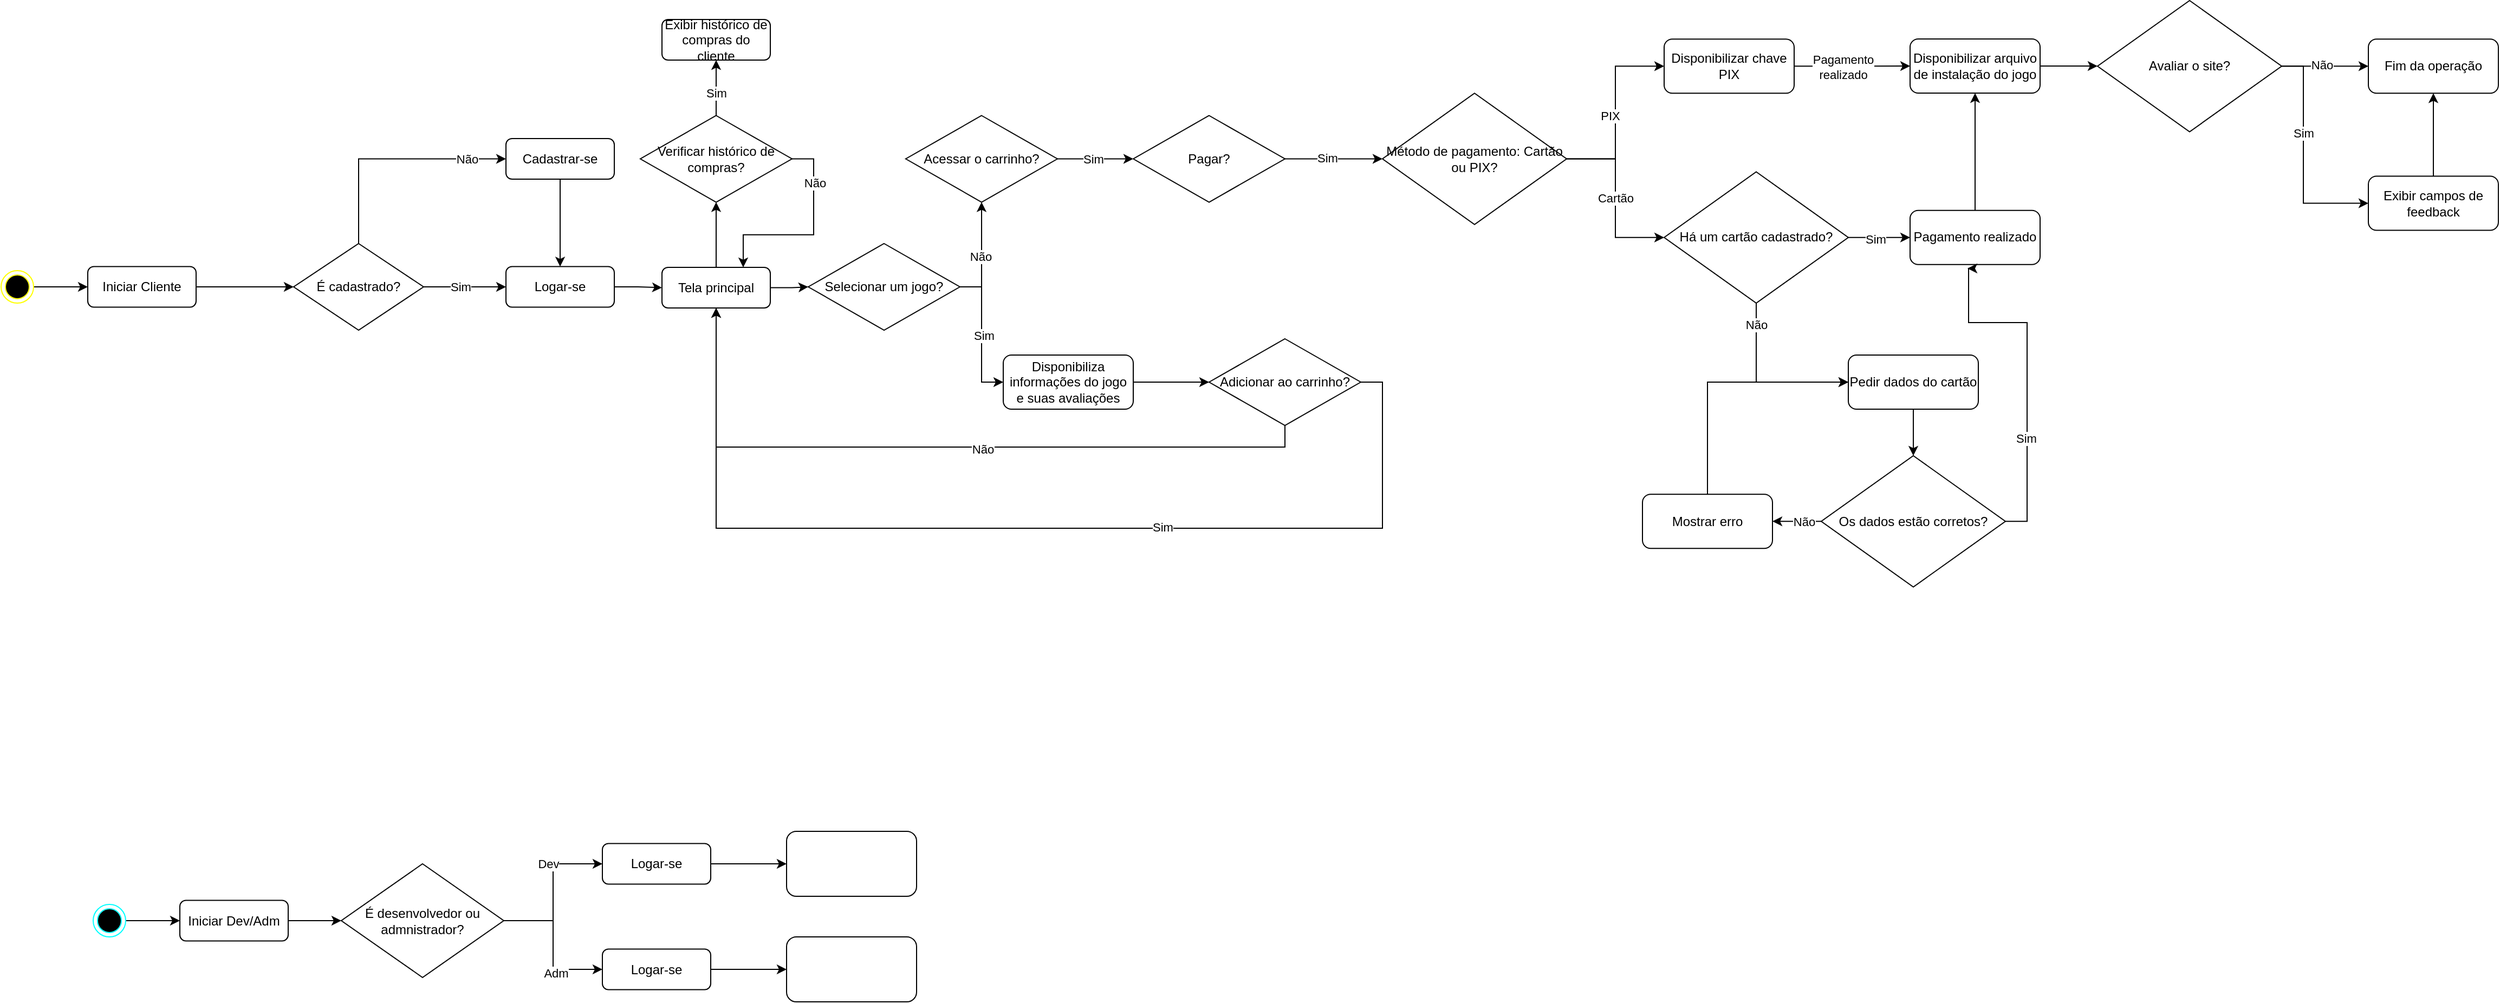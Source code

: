 <mxfile version="27.0.6">
  <diagram id="C5RBs43oDa-KdzZeNtuy" name="Page-1">
    <mxGraphModel grid="1" page="1" gridSize="10" guides="1" tooltips="1" connect="1" arrows="1" fold="1" pageScale="1" pageWidth="827" pageHeight="1169" math="0" shadow="0">
      <root>
        <mxCell id="WIyWlLk6GJQsqaUBKTNV-0" />
        <mxCell id="WIyWlLk6GJQsqaUBKTNV-1" parent="WIyWlLk6GJQsqaUBKTNV-0" />
        <mxCell id="1SzBsBPXZqBtcYk88lzq-5" style="edgeStyle=orthogonalEdgeStyle;rounded=0;orthogonalLoop=1;jettySize=auto;html=1;exitX=1;exitY=0.5;exitDx=0;exitDy=0;entryX=0;entryY=0.5;entryDx=0;entryDy=0;" edge="1" parent="WIyWlLk6GJQsqaUBKTNV-1" source="1SzBsBPXZqBtcYk88lzq-0" target="1SzBsBPXZqBtcYk88lzq-4">
          <mxGeometry relative="1" as="geometry" />
        </mxCell>
        <mxCell id="1SzBsBPXZqBtcYk88lzq-0" value="" style="ellipse;html=1;shape=endState;fillColor=#000000;strokeColor=#FFFF00;" vertex="1" parent="WIyWlLk6GJQsqaUBKTNV-1">
          <mxGeometry x="15" y="292" width="30" height="30" as="geometry" />
        </mxCell>
        <mxCell id="1SzBsBPXZqBtcYk88lzq-4" value="Iniciar Cliente" style="rounded=1;whiteSpace=wrap;html=1;" vertex="1" parent="WIyWlLk6GJQsqaUBKTNV-1">
          <mxGeometry x="95" y="288.25" width="100" height="37.5" as="geometry" />
        </mxCell>
        <mxCell id="1SzBsBPXZqBtcYk88lzq-33" style="edgeStyle=orthogonalEdgeStyle;rounded=0;orthogonalLoop=1;jettySize=auto;html=1;entryX=0;entryY=0.5;entryDx=0;entryDy=0;" edge="1" parent="WIyWlLk6GJQsqaUBKTNV-1" source="1SzBsBPXZqBtcYk88lzq-4" target="1SzBsBPXZqBtcYk88lzq-38">
          <mxGeometry relative="1" as="geometry">
            <mxPoint x="435.0" y="218.75" as="targetPoint" />
            <mxPoint x="305" y="265" as="sourcePoint" />
          </mxGeometry>
        </mxCell>
        <mxCell id="1SzBsBPXZqBtcYk88lzq-40" style="edgeStyle=orthogonalEdgeStyle;rounded=0;orthogonalLoop=1;jettySize=auto;html=1;exitX=1;exitY=0.5;exitDx=0;exitDy=0;entryX=0;entryY=0.5;entryDx=0;entryDy=0;" edge="1" parent="WIyWlLk6GJQsqaUBKTNV-1" source="1SzBsBPXZqBtcYk88lzq-38" target="1SzBsBPXZqBtcYk88lzq-39">
          <mxGeometry relative="1" as="geometry" />
        </mxCell>
        <mxCell id="1SzBsBPXZqBtcYk88lzq-46" value="Sim" style="edgeLabel;html=1;align=center;verticalAlign=middle;resizable=0;points=[];" connectable="0" vertex="1" parent="1SzBsBPXZqBtcYk88lzq-40">
          <mxGeometry x="-0.226" y="-1" relative="1" as="geometry">
            <mxPoint x="4" y="-1" as="offset" />
          </mxGeometry>
        </mxCell>
        <mxCell id="1SzBsBPXZqBtcYk88lzq-43" style="edgeStyle=orthogonalEdgeStyle;rounded=0;orthogonalLoop=1;jettySize=auto;html=1;exitX=0.5;exitY=0;exitDx=0;exitDy=0;entryX=0;entryY=0.5;entryDx=0;entryDy=0;" edge="1" parent="WIyWlLk6GJQsqaUBKTNV-1" source="1SzBsBPXZqBtcYk88lzq-38" target="1SzBsBPXZqBtcYk88lzq-42">
          <mxGeometry relative="1" as="geometry" />
        </mxCell>
        <mxCell id="1SzBsBPXZqBtcYk88lzq-44" value="Não" style="edgeLabel;html=1;align=center;verticalAlign=middle;resizable=0;points=[];" connectable="0" vertex="1" parent="1SzBsBPXZqBtcYk88lzq-43">
          <mxGeometry x="0.371" relative="1" as="geometry">
            <mxPoint x="31" as="offset" />
          </mxGeometry>
        </mxCell>
        <mxCell id="1SzBsBPXZqBtcYk88lzq-38" value="É cadastrado?" style="rhombus;whiteSpace=wrap;html=1;" vertex="1" parent="WIyWlLk6GJQsqaUBKTNV-1">
          <mxGeometry x="285" y="267" width="120" height="80" as="geometry" />
        </mxCell>
        <mxCell id="RYv_guV0oGGCcxDcEiJ_-85" style="edgeStyle=orthogonalEdgeStyle;rounded=0;orthogonalLoop=1;jettySize=auto;html=1;exitX=1;exitY=0.5;exitDx=0;exitDy=0;" edge="1" parent="WIyWlLk6GJQsqaUBKTNV-1" source="1SzBsBPXZqBtcYk88lzq-39" target="RYv_guV0oGGCcxDcEiJ_-84">
          <mxGeometry relative="1" as="geometry" />
        </mxCell>
        <mxCell id="1SzBsBPXZqBtcYk88lzq-39" value="Logar-se" style="rounded=1;whiteSpace=wrap;html=1;" vertex="1" parent="WIyWlLk6GJQsqaUBKTNV-1">
          <mxGeometry x="481" y="288.25" width="100" height="37.5" as="geometry" />
        </mxCell>
        <mxCell id="1SzBsBPXZqBtcYk88lzq-45" style="edgeStyle=orthogonalEdgeStyle;rounded=0;orthogonalLoop=1;jettySize=auto;html=1;exitX=0.5;exitY=1;exitDx=0;exitDy=0;entryX=0.5;entryY=0;entryDx=0;entryDy=0;" edge="1" parent="WIyWlLk6GJQsqaUBKTNV-1" source="1SzBsBPXZqBtcYk88lzq-42" target="1SzBsBPXZqBtcYk88lzq-39">
          <mxGeometry relative="1" as="geometry" />
        </mxCell>
        <mxCell id="1SzBsBPXZqBtcYk88lzq-42" value="Cadastrar-se" style="rounded=1;whiteSpace=wrap;html=1;" vertex="1" parent="WIyWlLk6GJQsqaUBKTNV-1">
          <mxGeometry x="481" y="170" width="100" height="37.5" as="geometry" />
        </mxCell>
        <mxCell id="XJXXXrBX6UF0R7sf1k8g-0" style="edgeStyle=orthogonalEdgeStyle;rounded=0;orthogonalLoop=1;jettySize=auto;html=1;exitX=1;exitY=0.5;exitDx=0;exitDy=0;entryX=0;entryY=0.5;entryDx=0;entryDy=0;" edge="1" parent="WIyWlLk6GJQsqaUBKTNV-1" source="XJXXXrBX6UF0R7sf1k8g-1" target="XJXXXrBX6UF0R7sf1k8g-3">
          <mxGeometry relative="1" as="geometry" />
        </mxCell>
        <mxCell id="XJXXXrBX6UF0R7sf1k8g-1" value="" style="ellipse;html=1;shape=endState;fillColor=#000000;strokeColor=#00FFFF;" vertex="1" parent="WIyWlLk6GJQsqaUBKTNV-1">
          <mxGeometry x="100" y="877.5" width="30" height="30" as="geometry" />
        </mxCell>
        <mxCell id="XJXXXrBX6UF0R7sf1k8g-2" style="edgeStyle=orthogonalEdgeStyle;rounded=0;orthogonalLoop=1;jettySize=auto;html=1;exitX=1;exitY=0.5;exitDx=0;exitDy=0;entryX=0;entryY=0.5;entryDx=0;entryDy=0;" edge="1" parent="WIyWlLk6GJQsqaUBKTNV-1" source="XJXXXrBX6UF0R7sf1k8g-3" target="XJXXXrBX6UF0R7sf1k8g-7">
          <mxGeometry relative="1" as="geometry" />
        </mxCell>
        <mxCell id="XJXXXrBX6UF0R7sf1k8g-3" value="Iniciar Dev/Adm" style="rounded=1;whiteSpace=wrap;html=1;" vertex="1" parent="WIyWlLk6GJQsqaUBKTNV-1">
          <mxGeometry x="180" y="873.75" width="100" height="37.5" as="geometry" />
        </mxCell>
        <mxCell id="XJXXXrBX6UF0R7sf1k8g-12" style="edgeStyle=orthogonalEdgeStyle;rounded=0;orthogonalLoop=1;jettySize=auto;html=1;" edge="1" parent="WIyWlLk6GJQsqaUBKTNV-1" source="XJXXXrBX6UF0R7sf1k8g-7" target="XJXXXrBX6UF0R7sf1k8g-10">
          <mxGeometry relative="1" as="geometry" />
        </mxCell>
        <mxCell id="XJXXXrBX6UF0R7sf1k8g-7" value="É desenvolvedor ou admnistrador?" style="rhombus;whiteSpace=wrap;html=1;" vertex="1" parent="WIyWlLk6GJQsqaUBKTNV-1">
          <mxGeometry x="329" y="840" width="150" height="105" as="geometry" />
        </mxCell>
        <mxCell id="dobvGp4MOFqiP2ddSErw-1" value="" style="edgeStyle=orthogonalEdgeStyle;rounded=0;orthogonalLoop=1;jettySize=auto;html=1;" edge="1" parent="WIyWlLk6GJQsqaUBKTNV-1" source="XJXXXrBX6UF0R7sf1k8g-9" target="dobvGp4MOFqiP2ddSErw-0">
          <mxGeometry relative="1" as="geometry" />
        </mxCell>
        <mxCell id="XJXXXrBX6UF0R7sf1k8g-9" value="Logar-se" style="rounded=1;whiteSpace=wrap;html=1;" vertex="1" parent="WIyWlLk6GJQsqaUBKTNV-1">
          <mxGeometry x="570" y="821.25" width="100" height="37.5" as="geometry" />
        </mxCell>
        <mxCell id="dobvGp4MOFqiP2ddSErw-3" value="" style="edgeStyle=orthogonalEdgeStyle;rounded=0;orthogonalLoop=1;jettySize=auto;html=1;" edge="1" parent="WIyWlLk6GJQsqaUBKTNV-1" source="XJXXXrBX6UF0R7sf1k8g-10" target="dobvGp4MOFqiP2ddSErw-2">
          <mxGeometry relative="1" as="geometry" />
        </mxCell>
        <mxCell id="XJXXXrBX6UF0R7sf1k8g-10" value="Logar-se" style="rounded=1;whiteSpace=wrap;html=1;" vertex="1" parent="WIyWlLk6GJQsqaUBKTNV-1">
          <mxGeometry x="570" y="918.75" width="100" height="37.5" as="geometry" />
        </mxCell>
        <mxCell id="XJXXXrBX6UF0R7sf1k8g-6" value="Adm" style="edgeLabel;html=1;align=center;verticalAlign=middle;resizable=0;points=[];" connectable="0" vertex="1" parent="WIyWlLk6GJQsqaUBKTNV-1">
          <mxGeometry x="520.0" y="937.5" as="geometry">
            <mxPoint x="7" y="3" as="offset" />
          </mxGeometry>
        </mxCell>
        <mxCell id="XJXXXrBX6UF0R7sf1k8g-11" style="edgeStyle=orthogonalEdgeStyle;rounded=0;orthogonalLoop=1;jettySize=auto;html=1;" edge="1" parent="WIyWlLk6GJQsqaUBKTNV-1" source="XJXXXrBX6UF0R7sf1k8g-7" target="XJXXXrBX6UF0R7sf1k8g-9">
          <mxGeometry relative="1" as="geometry" />
        </mxCell>
        <mxCell id="XJXXXrBX6UF0R7sf1k8g-4" value="Dev" style="edgeLabel;html=1;align=center;verticalAlign=middle;resizable=0;points=[];" connectable="0" vertex="1" parent="WIyWlLk6GJQsqaUBKTNV-1">
          <mxGeometry x="520" y="840" as="geometry" />
        </mxCell>
        <mxCell id="dobvGp4MOFqiP2ddSErw-0" value="" style="whiteSpace=wrap;html=1;rounded=1;" vertex="1" parent="WIyWlLk6GJQsqaUBKTNV-1">
          <mxGeometry x="740" y="810" width="120" height="60" as="geometry" />
        </mxCell>
        <mxCell id="dobvGp4MOFqiP2ddSErw-2" value="" style="whiteSpace=wrap;html=1;rounded=1;" vertex="1" parent="WIyWlLk6GJQsqaUBKTNV-1">
          <mxGeometry x="740" y="907.5" width="120" height="60" as="geometry" />
        </mxCell>
        <mxCell id="RYv_guV0oGGCcxDcEiJ_-6" style="edgeStyle=orthogonalEdgeStyle;rounded=0;orthogonalLoop=1;jettySize=auto;html=1;exitX=1;exitY=0.5;exitDx=0;exitDy=0;" edge="1" parent="WIyWlLk6GJQsqaUBKTNV-1" source="RYv_guV0oGGCcxDcEiJ_-4" target="RYv_guV0oGGCcxDcEiJ_-21">
          <mxGeometry relative="1" as="geometry">
            <mxPoint x="940" y="220.75" as="targetPoint" />
          </mxGeometry>
        </mxCell>
        <mxCell id="RYv_guV0oGGCcxDcEiJ_-7" value="Não" style="edgeLabel;html=1;align=center;verticalAlign=middle;resizable=0;points=[];" connectable="0" vertex="1" parent="RYv_guV0oGGCcxDcEiJ_-6">
          <mxGeometry x="-0.027" y="1" relative="1" as="geometry">
            <mxPoint as="offset" />
          </mxGeometry>
        </mxCell>
        <mxCell id="RYv_guV0oGGCcxDcEiJ_-9" style="edgeStyle=orthogonalEdgeStyle;rounded=0;orthogonalLoop=1;jettySize=auto;html=1;exitX=1;exitY=0.5;exitDx=0;exitDy=0;entryX=0;entryY=0.5;entryDx=0;entryDy=0;" edge="1" parent="WIyWlLk6GJQsqaUBKTNV-1" source="RYv_guV0oGGCcxDcEiJ_-4" target="RYv_guV0oGGCcxDcEiJ_-8">
          <mxGeometry relative="1" as="geometry" />
        </mxCell>
        <mxCell id="RYv_guV0oGGCcxDcEiJ_-10" value="Sim" style="edgeLabel;html=1;align=center;verticalAlign=middle;resizable=0;points=[];" connectable="0" vertex="1" parent="RYv_guV0oGGCcxDcEiJ_-9">
          <mxGeometry x="0.011" y="2" relative="1" as="geometry">
            <mxPoint as="offset" />
          </mxGeometry>
        </mxCell>
        <mxCell id="RYv_guV0oGGCcxDcEiJ_-4" value="Selecionar um jogo?" style="rhombus;whiteSpace=wrap;html=1;" vertex="1" parent="WIyWlLk6GJQsqaUBKTNV-1">
          <mxGeometry x="760" y="267" width="140" height="80" as="geometry" />
        </mxCell>
        <mxCell id="RYv_guV0oGGCcxDcEiJ_-14" style="edgeStyle=orthogonalEdgeStyle;rounded=0;orthogonalLoop=1;jettySize=auto;html=1;exitX=1;exitY=0.5;exitDx=0;exitDy=0;" edge="1" parent="WIyWlLk6GJQsqaUBKTNV-1" source="RYv_guV0oGGCcxDcEiJ_-8" target="RYv_guV0oGGCcxDcEiJ_-13">
          <mxGeometry relative="1" as="geometry" />
        </mxCell>
        <mxCell id="RYv_guV0oGGCcxDcEiJ_-8" value="Disponibiliza informações do jogo e suas avaliações" style="rounded=1;whiteSpace=wrap;html=1;" vertex="1" parent="WIyWlLk6GJQsqaUBKTNV-1">
          <mxGeometry x="940" y="370" width="120" height="50" as="geometry" />
        </mxCell>
        <mxCell id="RYv_guV0oGGCcxDcEiJ_-15" style="edgeStyle=orthogonalEdgeStyle;rounded=0;orthogonalLoop=1;jettySize=auto;html=1;exitX=0.5;exitY=1;exitDx=0;exitDy=0;entryX=0.5;entryY=1;entryDx=0;entryDy=0;" edge="1" parent="WIyWlLk6GJQsqaUBKTNV-1" source="RYv_guV0oGGCcxDcEiJ_-13" target="RYv_guV0oGGCcxDcEiJ_-84">
          <mxGeometry relative="1" as="geometry">
            <mxPoint x="830" y="350" as="targetPoint" />
          </mxGeometry>
        </mxCell>
        <mxCell id="RYv_guV0oGGCcxDcEiJ_-16" value="Não" style="edgeLabel;html=1;align=center;verticalAlign=middle;resizable=0;points=[];" connectable="0" vertex="1" parent="RYv_guV0oGGCcxDcEiJ_-15">
          <mxGeometry x="-0.11" y="2" relative="1" as="geometry">
            <mxPoint as="offset" />
          </mxGeometry>
        </mxCell>
        <mxCell id="RYv_guV0oGGCcxDcEiJ_-18" style="edgeStyle=orthogonalEdgeStyle;rounded=0;orthogonalLoop=1;jettySize=auto;html=1;exitX=1;exitY=0.5;exitDx=0;exitDy=0;entryX=0.5;entryY=1;entryDx=0;entryDy=0;" edge="1" parent="WIyWlLk6GJQsqaUBKTNV-1" source="RYv_guV0oGGCcxDcEiJ_-13" target="RYv_guV0oGGCcxDcEiJ_-84">
          <mxGeometry relative="1" as="geometry">
            <mxPoint x="830" y="350" as="targetPoint" />
            <Array as="points">
              <mxPoint x="1290" y="395" />
              <mxPoint x="1290" y="530" />
              <mxPoint x="675" y="530" />
            </Array>
          </mxGeometry>
        </mxCell>
        <mxCell id="RYv_guV0oGGCcxDcEiJ_-19" value="Sim" style="edgeLabel;html=1;align=center;verticalAlign=middle;resizable=0;points=[];" connectable="0" vertex="1" parent="RYv_guV0oGGCcxDcEiJ_-18">
          <mxGeometry x="-0.263" y="-1" relative="1" as="geometry">
            <mxPoint as="offset" />
          </mxGeometry>
        </mxCell>
        <mxCell id="RYv_guV0oGGCcxDcEiJ_-13" value="Adicionar ao carrinho?" style="rhombus;whiteSpace=wrap;html=1;" vertex="1" parent="WIyWlLk6GJQsqaUBKTNV-1">
          <mxGeometry x="1130" y="355" width="140" height="80" as="geometry" />
        </mxCell>
        <mxCell id="RYv_guV0oGGCcxDcEiJ_-24" style="edgeStyle=orthogonalEdgeStyle;rounded=0;orthogonalLoop=1;jettySize=auto;html=1;exitX=1;exitY=0.5;exitDx=0;exitDy=0;entryX=0;entryY=0.5;entryDx=0;entryDy=0;" edge="1" parent="WIyWlLk6GJQsqaUBKTNV-1" source="RYv_guV0oGGCcxDcEiJ_-21" target="RYv_guV0oGGCcxDcEiJ_-23">
          <mxGeometry relative="1" as="geometry" />
        </mxCell>
        <mxCell id="RYv_guV0oGGCcxDcEiJ_-25" value="Sim" style="edgeLabel;html=1;align=center;verticalAlign=middle;resizable=0;points=[];" connectable="0" vertex="1" parent="RYv_guV0oGGCcxDcEiJ_-24">
          <mxGeometry x="-0.057" relative="1" as="geometry">
            <mxPoint as="offset" />
          </mxGeometry>
        </mxCell>
        <mxCell id="RYv_guV0oGGCcxDcEiJ_-21" value="Acessar o carrinho?" style="rhombus;whiteSpace=wrap;html=1;" vertex="1" parent="WIyWlLk6GJQsqaUBKTNV-1">
          <mxGeometry x="850" y="148.75" width="140" height="80" as="geometry" />
        </mxCell>
        <mxCell id="RYv_guV0oGGCcxDcEiJ_-27" style="edgeStyle=orthogonalEdgeStyle;rounded=0;orthogonalLoop=1;jettySize=auto;html=1;exitX=1;exitY=0.5;exitDx=0;exitDy=0;entryX=0;entryY=0.5;entryDx=0;entryDy=0;" edge="1" parent="WIyWlLk6GJQsqaUBKTNV-1" source="RYv_guV0oGGCcxDcEiJ_-23" target="RYv_guV0oGGCcxDcEiJ_-26">
          <mxGeometry relative="1" as="geometry" />
        </mxCell>
        <mxCell id="RYv_guV0oGGCcxDcEiJ_-28" value="Sim" style="edgeLabel;html=1;align=center;verticalAlign=middle;resizable=0;points=[];" connectable="0" vertex="1" parent="RYv_guV0oGGCcxDcEiJ_-27">
          <mxGeometry x="-0.15" y="1" relative="1" as="geometry">
            <mxPoint as="offset" />
          </mxGeometry>
        </mxCell>
        <mxCell id="RYv_guV0oGGCcxDcEiJ_-23" value="Pagar?" style="rhombus;whiteSpace=wrap;html=1;" vertex="1" parent="WIyWlLk6GJQsqaUBKTNV-1">
          <mxGeometry x="1060" y="148.75" width="140" height="80" as="geometry" />
        </mxCell>
        <mxCell id="RYv_guV0oGGCcxDcEiJ_-31" style="edgeStyle=orthogonalEdgeStyle;rounded=0;orthogonalLoop=1;jettySize=auto;html=1;exitX=1;exitY=0.5;exitDx=0;exitDy=0;entryX=0;entryY=0.5;entryDx=0;entryDy=0;" edge="1" parent="WIyWlLk6GJQsqaUBKTNV-1" source="RYv_guV0oGGCcxDcEiJ_-26" target="RYv_guV0oGGCcxDcEiJ_-30">
          <mxGeometry relative="1" as="geometry" />
        </mxCell>
        <mxCell id="RYv_guV0oGGCcxDcEiJ_-32" value="PIX" style="edgeLabel;html=1;align=center;verticalAlign=middle;resizable=0;points=[];" connectable="0" vertex="1" parent="RYv_guV0oGGCcxDcEiJ_-31">
          <mxGeometry x="-0.171" y="1" relative="1" as="geometry">
            <mxPoint x="-4" y="-12" as="offset" />
          </mxGeometry>
        </mxCell>
        <mxCell id="RYv_guV0oGGCcxDcEiJ_-40" style="edgeStyle=orthogonalEdgeStyle;rounded=0;orthogonalLoop=1;jettySize=auto;html=1;exitX=1;exitY=0.5;exitDx=0;exitDy=0;entryX=0;entryY=0.5;entryDx=0;entryDy=0;" edge="1" parent="WIyWlLk6GJQsqaUBKTNV-1" source="RYv_guV0oGGCcxDcEiJ_-26" target="RYv_guV0oGGCcxDcEiJ_-64">
          <mxGeometry relative="1" as="geometry">
            <mxPoint x="1550" y="263.25" as="targetPoint" />
          </mxGeometry>
        </mxCell>
        <mxCell id="RYv_guV0oGGCcxDcEiJ_-41" value="Cartão" style="edgeLabel;html=1;align=center;verticalAlign=middle;resizable=0;points=[];" connectable="0" vertex="1" parent="RYv_guV0oGGCcxDcEiJ_-40">
          <mxGeometry x="-0.007" relative="1" as="geometry">
            <mxPoint as="offset" />
          </mxGeometry>
        </mxCell>
        <mxCell id="RYv_guV0oGGCcxDcEiJ_-26" value="Método de pagamento: Cartão ou PIX?" style="rhombus;whiteSpace=wrap;html=1;" vertex="1" parent="WIyWlLk6GJQsqaUBKTNV-1">
          <mxGeometry x="1290" y="128.13" width="170" height="121.25" as="geometry" />
        </mxCell>
        <mxCell id="RYv_guV0oGGCcxDcEiJ_-45" style="edgeStyle=orthogonalEdgeStyle;rounded=0;orthogonalLoop=1;jettySize=auto;html=1;exitX=1;exitY=0.5;exitDx=0;exitDy=0;" edge="1" parent="WIyWlLk6GJQsqaUBKTNV-1" source="RYv_guV0oGGCcxDcEiJ_-30" target="RYv_guV0oGGCcxDcEiJ_-44">
          <mxGeometry relative="1" as="geometry" />
        </mxCell>
        <mxCell id="RYv_guV0oGGCcxDcEiJ_-46" value="Pagamento&lt;div&gt;realizado&lt;/div&gt;" style="edgeLabel;html=1;align=center;verticalAlign=middle;resizable=0;points=[];" connectable="0" vertex="1" parent="RYv_guV0oGGCcxDcEiJ_-45">
          <mxGeometry x="-0.157" y="-1" relative="1" as="geometry">
            <mxPoint as="offset" />
          </mxGeometry>
        </mxCell>
        <mxCell id="RYv_guV0oGGCcxDcEiJ_-30" value="Disponibilizar chave PIX" style="rounded=1;whiteSpace=wrap;html=1;" vertex="1" parent="WIyWlLk6GJQsqaUBKTNV-1">
          <mxGeometry x="1550" y="78.13" width="120" height="50" as="geometry" />
        </mxCell>
        <mxCell id="RYv_guV0oGGCcxDcEiJ_-51" style="edgeStyle=orthogonalEdgeStyle;rounded=0;orthogonalLoop=1;jettySize=auto;html=1;exitX=1;exitY=0.5;exitDx=0;exitDy=0;entryX=0;entryY=0.5;entryDx=0;entryDy=0;" edge="1" parent="WIyWlLk6GJQsqaUBKTNV-1" source="RYv_guV0oGGCcxDcEiJ_-44">
          <mxGeometry relative="1" as="geometry">
            <mxPoint x="1950" y="103" as="targetPoint" />
          </mxGeometry>
        </mxCell>
        <mxCell id="RYv_guV0oGGCcxDcEiJ_-44" value="Disponibilizar arquivo de instalação do jogo" style="rounded=1;whiteSpace=wrap;html=1;" vertex="1" parent="WIyWlLk6GJQsqaUBKTNV-1">
          <mxGeometry x="1777" y="78" width="120" height="50" as="geometry" />
        </mxCell>
        <mxCell id="RYv_guV0oGGCcxDcEiJ_-55" style="edgeStyle=orthogonalEdgeStyle;rounded=0;orthogonalLoop=1;jettySize=auto;html=1;exitX=1;exitY=0.5;exitDx=0;exitDy=0;" edge="1" parent="WIyWlLk6GJQsqaUBKTNV-1" source="RYv_guV0oGGCcxDcEiJ_-53" target="RYv_guV0oGGCcxDcEiJ_-54">
          <mxGeometry relative="1" as="geometry" />
        </mxCell>
        <mxCell id="RYv_guV0oGGCcxDcEiJ_-57" value="Não" style="edgeLabel;html=1;align=center;verticalAlign=middle;resizable=0;points=[];" connectable="0" vertex="1" parent="RYv_guV0oGGCcxDcEiJ_-55">
          <mxGeometry x="-0.069" y="1" relative="1" as="geometry">
            <mxPoint as="offset" />
          </mxGeometry>
        </mxCell>
        <mxCell id="RYv_guV0oGGCcxDcEiJ_-58" style="edgeStyle=orthogonalEdgeStyle;rounded=0;orthogonalLoop=1;jettySize=auto;html=1;exitX=1;exitY=0.5;exitDx=0;exitDy=0;entryX=0;entryY=0.5;entryDx=0;entryDy=0;" edge="1" parent="WIyWlLk6GJQsqaUBKTNV-1" source="RYv_guV0oGGCcxDcEiJ_-53" target="RYv_guV0oGGCcxDcEiJ_-56">
          <mxGeometry relative="1" as="geometry">
            <Array as="points">
              <mxPoint x="2140" y="103" />
              <mxPoint x="2140" y="230" />
            </Array>
          </mxGeometry>
        </mxCell>
        <mxCell id="RYv_guV0oGGCcxDcEiJ_-59" value="Sim" style="edgeLabel;html=1;align=center;verticalAlign=middle;resizable=0;points=[];" connectable="0" vertex="1" parent="RYv_guV0oGGCcxDcEiJ_-58">
          <mxGeometry x="-0.221" relative="1" as="geometry">
            <mxPoint y="1" as="offset" />
          </mxGeometry>
        </mxCell>
        <mxCell id="RYv_guV0oGGCcxDcEiJ_-53" value="Avaliar o site?" style="rhombus;whiteSpace=wrap;html=1;" vertex="1" parent="WIyWlLk6GJQsqaUBKTNV-1">
          <mxGeometry x="1950" y="42.51" width="170" height="121.25" as="geometry" />
        </mxCell>
        <mxCell id="RYv_guV0oGGCcxDcEiJ_-54" value="Fim da operação" style="rounded=1;whiteSpace=wrap;html=1;" vertex="1" parent="WIyWlLk6GJQsqaUBKTNV-1">
          <mxGeometry x="2200" y="78.14" width="120" height="50" as="geometry" />
        </mxCell>
        <mxCell id="RYv_guV0oGGCcxDcEiJ_-60" style="edgeStyle=orthogonalEdgeStyle;rounded=0;orthogonalLoop=1;jettySize=auto;html=1;exitX=0.5;exitY=0;exitDx=0;exitDy=0;entryX=0.5;entryY=1;entryDx=0;entryDy=0;" edge="1" parent="WIyWlLk6GJQsqaUBKTNV-1" source="RYv_guV0oGGCcxDcEiJ_-56" target="RYv_guV0oGGCcxDcEiJ_-54">
          <mxGeometry relative="1" as="geometry" />
        </mxCell>
        <mxCell id="RYv_guV0oGGCcxDcEiJ_-56" value="Exibir campos de feedback" style="rounded=1;whiteSpace=wrap;html=1;" vertex="1" parent="WIyWlLk6GJQsqaUBKTNV-1">
          <mxGeometry x="2200" y="204.75" width="120" height="50" as="geometry" />
        </mxCell>
        <mxCell id="RYv_guV0oGGCcxDcEiJ_-66" style="edgeStyle=orthogonalEdgeStyle;rounded=0;orthogonalLoop=1;jettySize=auto;html=1;exitX=1;exitY=0.5;exitDx=0;exitDy=0;entryX=0;entryY=0.5;entryDx=0;entryDy=0;" edge="1" parent="WIyWlLk6GJQsqaUBKTNV-1" source="RYv_guV0oGGCcxDcEiJ_-64" target="RYv_guV0oGGCcxDcEiJ_-65">
          <mxGeometry relative="1" as="geometry" />
        </mxCell>
        <mxCell id="RYv_guV0oGGCcxDcEiJ_-67" value="Sim" style="edgeLabel;html=1;align=center;verticalAlign=middle;resizable=0;points=[];" connectable="0" vertex="1" parent="RYv_guV0oGGCcxDcEiJ_-66">
          <mxGeometry x="-0.148" y="-1" relative="1" as="geometry">
            <mxPoint as="offset" />
          </mxGeometry>
        </mxCell>
        <mxCell id="RYv_guV0oGGCcxDcEiJ_-70" style="edgeStyle=orthogonalEdgeStyle;rounded=0;orthogonalLoop=1;jettySize=auto;html=1;exitX=0.5;exitY=1;exitDx=0;exitDy=0;entryX=0;entryY=0.5;entryDx=0;entryDy=0;" edge="1" parent="WIyWlLk6GJQsqaUBKTNV-1" source="RYv_guV0oGGCcxDcEiJ_-64" target="RYv_guV0oGGCcxDcEiJ_-69">
          <mxGeometry relative="1" as="geometry" />
        </mxCell>
        <mxCell id="RYv_guV0oGGCcxDcEiJ_-71" value="Não" style="edgeLabel;html=1;align=center;verticalAlign=middle;resizable=0;points=[];" connectable="0" vertex="1" parent="RYv_guV0oGGCcxDcEiJ_-70">
          <mxGeometry x="-0.755" relative="1" as="geometry">
            <mxPoint as="offset" />
          </mxGeometry>
        </mxCell>
        <mxCell id="RYv_guV0oGGCcxDcEiJ_-64" value="Há um cartão cadastrado?" style="rhombus;whiteSpace=wrap;html=1;" vertex="1" parent="WIyWlLk6GJQsqaUBKTNV-1">
          <mxGeometry x="1550" y="200.75" width="170" height="121.25" as="geometry" />
        </mxCell>
        <mxCell id="RYv_guV0oGGCcxDcEiJ_-68" style="edgeStyle=orthogonalEdgeStyle;rounded=0;orthogonalLoop=1;jettySize=auto;html=1;exitX=0.5;exitY=0;exitDx=0;exitDy=0;entryX=0.5;entryY=1;entryDx=0;entryDy=0;" edge="1" parent="WIyWlLk6GJQsqaUBKTNV-1" source="RYv_guV0oGGCcxDcEiJ_-65" target="RYv_guV0oGGCcxDcEiJ_-44">
          <mxGeometry relative="1" as="geometry" />
        </mxCell>
        <mxCell id="RYv_guV0oGGCcxDcEiJ_-65" value="Pagamento realizado" style="rounded=1;whiteSpace=wrap;html=1;" vertex="1" parent="WIyWlLk6GJQsqaUBKTNV-1">
          <mxGeometry x="1777" y="236.38" width="120" height="50" as="geometry" />
        </mxCell>
        <mxCell id="RYv_guV0oGGCcxDcEiJ_-75" style="edgeStyle=orthogonalEdgeStyle;rounded=0;orthogonalLoop=1;jettySize=auto;html=1;exitX=0.5;exitY=1;exitDx=0;exitDy=0;" edge="1" parent="WIyWlLk6GJQsqaUBKTNV-1" source="RYv_guV0oGGCcxDcEiJ_-69" target="RYv_guV0oGGCcxDcEiJ_-74">
          <mxGeometry relative="1" as="geometry" />
        </mxCell>
        <mxCell id="RYv_guV0oGGCcxDcEiJ_-69" value="Pedir dados do cartão" style="rounded=1;whiteSpace=wrap;html=1;" vertex="1" parent="WIyWlLk6GJQsqaUBKTNV-1">
          <mxGeometry x="1720" y="370" width="120" height="50" as="geometry" />
        </mxCell>
        <mxCell id="RYv_guV0oGGCcxDcEiJ_-76" style="edgeStyle=orthogonalEdgeStyle;rounded=0;orthogonalLoop=1;jettySize=auto;html=1;exitX=1;exitY=0.5;exitDx=0;exitDy=0;" edge="1" parent="WIyWlLk6GJQsqaUBKTNV-1" source="RYv_guV0oGGCcxDcEiJ_-74">
          <mxGeometry relative="1" as="geometry">
            <mxPoint x="1830" y="290.0" as="targetPoint" />
            <Array as="points">
              <mxPoint x="1885" y="524" />
              <mxPoint x="1885" y="340" />
              <mxPoint x="1831" y="340" />
              <mxPoint x="1831" y="290" />
            </Array>
          </mxGeometry>
        </mxCell>
        <mxCell id="RYv_guV0oGGCcxDcEiJ_-77" value="Sim" style="edgeLabel;html=1;align=center;verticalAlign=middle;resizable=0;points=[];" connectable="0" vertex="1" parent="RYv_guV0oGGCcxDcEiJ_-76">
          <mxGeometry x="-0.375" y="1" relative="1" as="geometry">
            <mxPoint as="offset" />
          </mxGeometry>
        </mxCell>
        <mxCell id="RYv_guV0oGGCcxDcEiJ_-79" style="edgeStyle=orthogonalEdgeStyle;rounded=0;orthogonalLoop=1;jettySize=auto;html=1;exitX=0;exitY=0.5;exitDx=0;exitDy=0;" edge="1" parent="WIyWlLk6GJQsqaUBKTNV-1" source="RYv_guV0oGGCcxDcEiJ_-74" target="RYv_guV0oGGCcxDcEiJ_-78">
          <mxGeometry relative="1" as="geometry" />
        </mxCell>
        <mxCell id="RYv_guV0oGGCcxDcEiJ_-82" value="Não" style="edgeLabel;html=1;align=center;verticalAlign=middle;resizable=0;points=[];" connectable="0" vertex="1" parent="RYv_guV0oGGCcxDcEiJ_-79">
          <mxGeometry x="-0.263" relative="1" as="geometry">
            <mxPoint as="offset" />
          </mxGeometry>
        </mxCell>
        <mxCell id="RYv_guV0oGGCcxDcEiJ_-74" value="Os dados estão corretos?" style="rhombus;whiteSpace=wrap;html=1;" vertex="1" parent="WIyWlLk6GJQsqaUBKTNV-1">
          <mxGeometry x="1695" y="463" width="170" height="121.25" as="geometry" />
        </mxCell>
        <mxCell id="RYv_guV0oGGCcxDcEiJ_-83" style="edgeStyle=orthogonalEdgeStyle;rounded=0;orthogonalLoop=1;jettySize=auto;html=1;exitX=0.5;exitY=0;exitDx=0;exitDy=0;entryX=0;entryY=0.5;entryDx=0;entryDy=0;" edge="1" parent="WIyWlLk6GJQsqaUBKTNV-1" source="RYv_guV0oGGCcxDcEiJ_-78" target="RYv_guV0oGGCcxDcEiJ_-69">
          <mxGeometry relative="1" as="geometry" />
        </mxCell>
        <mxCell id="RYv_guV0oGGCcxDcEiJ_-78" value="Mostrar erro" style="rounded=1;whiteSpace=wrap;html=1;" vertex="1" parent="WIyWlLk6GJQsqaUBKTNV-1">
          <mxGeometry x="1530" y="498.63" width="120" height="50" as="geometry" />
        </mxCell>
        <mxCell id="RYv_guV0oGGCcxDcEiJ_-86" style="edgeStyle=orthogonalEdgeStyle;rounded=0;orthogonalLoop=1;jettySize=auto;html=1;exitX=1;exitY=0.5;exitDx=0;exitDy=0;" edge="1" parent="WIyWlLk6GJQsqaUBKTNV-1" source="RYv_guV0oGGCcxDcEiJ_-84" target="RYv_guV0oGGCcxDcEiJ_-4">
          <mxGeometry relative="1" as="geometry" />
        </mxCell>
        <mxCell id="RYv_guV0oGGCcxDcEiJ_-92" style="edgeStyle=orthogonalEdgeStyle;rounded=0;orthogonalLoop=1;jettySize=auto;html=1;exitX=0.5;exitY=0;exitDx=0;exitDy=0;" edge="1" parent="WIyWlLk6GJQsqaUBKTNV-1" source="RYv_guV0oGGCcxDcEiJ_-84" target="RYv_guV0oGGCcxDcEiJ_-88">
          <mxGeometry relative="1" as="geometry" />
        </mxCell>
        <mxCell id="RYv_guV0oGGCcxDcEiJ_-84" value="Tela principal" style="rounded=1;whiteSpace=wrap;html=1;" vertex="1" parent="WIyWlLk6GJQsqaUBKTNV-1">
          <mxGeometry x="625" y="289" width="100" height="37.5" as="geometry" />
        </mxCell>
        <mxCell id="RYv_guV0oGGCcxDcEiJ_-94" style="edgeStyle=orthogonalEdgeStyle;rounded=0;orthogonalLoop=1;jettySize=auto;html=1;exitX=0.5;exitY=0;exitDx=0;exitDy=0;entryX=0.5;entryY=1;entryDx=0;entryDy=0;" edge="1" parent="WIyWlLk6GJQsqaUBKTNV-1" source="RYv_guV0oGGCcxDcEiJ_-88" target="RYv_guV0oGGCcxDcEiJ_-93">
          <mxGeometry relative="1" as="geometry" />
        </mxCell>
        <mxCell id="RYv_guV0oGGCcxDcEiJ_-95" value="Sim" style="edgeLabel;html=1;align=center;verticalAlign=middle;resizable=0;points=[];" connectable="0" vertex="1" parent="RYv_guV0oGGCcxDcEiJ_-94">
          <mxGeometry x="-0.163" relative="1" as="geometry">
            <mxPoint as="offset" />
          </mxGeometry>
        </mxCell>
        <mxCell id="RYv_guV0oGGCcxDcEiJ_-99" style="edgeStyle=orthogonalEdgeStyle;rounded=0;orthogonalLoop=1;jettySize=auto;html=1;exitX=1;exitY=0.5;exitDx=0;exitDy=0;entryX=0.75;entryY=0;entryDx=0;entryDy=0;" edge="1" parent="WIyWlLk6GJQsqaUBKTNV-1" source="RYv_guV0oGGCcxDcEiJ_-88" target="RYv_guV0oGGCcxDcEiJ_-84">
          <mxGeometry relative="1" as="geometry" />
        </mxCell>
        <mxCell id="RYv_guV0oGGCcxDcEiJ_-100" value="Não" style="edgeLabel;html=1;align=center;verticalAlign=middle;resizable=0;points=[];" connectable="0" vertex="1" parent="RYv_guV0oGGCcxDcEiJ_-99">
          <mxGeometry x="-0.554" y="1" relative="1" as="geometry">
            <mxPoint as="offset" />
          </mxGeometry>
        </mxCell>
        <mxCell id="RYv_guV0oGGCcxDcEiJ_-88" value="Verificar histórico de compras?" style="rhombus;whiteSpace=wrap;html=1;" vertex="1" parent="WIyWlLk6GJQsqaUBKTNV-1">
          <mxGeometry x="605" y="148.75" width="140" height="80" as="geometry" />
        </mxCell>
        <mxCell id="RYv_guV0oGGCcxDcEiJ_-93" value="Exibir histórico de compras do cliente" style="rounded=1;whiteSpace=wrap;html=1;" vertex="1" parent="WIyWlLk6GJQsqaUBKTNV-1">
          <mxGeometry x="625" y="60" width="100" height="37.5" as="geometry" />
        </mxCell>
      </root>
    </mxGraphModel>
  </diagram>
</mxfile>
